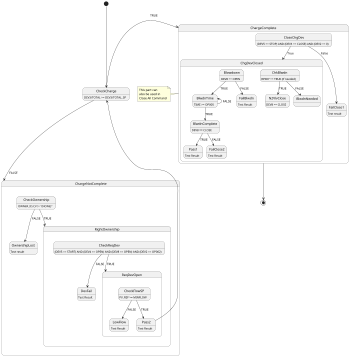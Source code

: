 @startuml
scale 350 width

[*] --> CheckCharge
CheckCharge: DEV3/TOTAL >= DEV3/TOTAL_SP

CheckCharge -right-> ChargeComplete : TRUE

  state ChargeComplete {

    CloseChgDev: (DEV5 == STOP) AND (DEV4 == CLOSE) AND (DEV2 == 0)
    CloseChgDev --> ChgDevClosed: True

      state ChgDevClosed {

        ChkBlwdn: RP007 == TRUE (if needed)
        ChkBlwdn --> N2VlvClose: TRUE
        N2VlvClose: DEV8 == CLOSE

        ChkBlwdn --> BlwdnNeeded: FALSE



            Blowdown: DEV8 == OPEN
            Blowdown --> BlwdnTime: TRUE

              BlwdnTime: TIME >= OP005
              BlwdnTime --> BlwdnComplete: TRUE
                BlwdnComplete: DEV8 == CLOSE
                BlwdnComplete --> Pass1: TRUE
                  Pass1: Test Result

                BlwdnComplete --> FailClose2: FALSE
                  FailClose2: Test Result


              BlwdnTime -up-> BlwdnTime: FALSE

          Blowdown --> FailBlwdn: FALSE
            FailBlwdn: Test Result

      }

    CloseChgDev --> FailClose1 : False
      FailClose1: Test result
  }

  note left of ChargeComplete
    This part can
    also be used in
    Close All Command
  end note

CheckCharge --> ChargeNotComplete: FALSE


  state ChargeNotComplete {

    CheckOwnership: OWNER_ID.CV != "(NONE)"
    CheckOwnership --> OwnershipLost: FALSE
    OwnershipLost: Test result

    CheckOwnership --> RightOwnership: TRUE

    state RightOwnership {
    CheckReqDev : (DEV5 == START) AND (DEV4 == OPEN) AND (DEV8 == OPEN) AND (DEV2 == OP002)
    CheckReqDev --> DevFail: FALSE
      DevFail: Test Result
    CheckReqDev --> ReqDevOpen : TRUE

      state ReqDevOpen {
      CheckFlowSP: PV_REF >= MINFLOW
      CheckFlowSP --> Pass2: TRUE
        Pass2: Test Result
      CheckFlowSP --> LowFlow: FALSE
        LowFlow: Test Result
      }

    }

  }

ChargeComplete --> [*]
Pass2 -up-> CheckCharge

@enduml

